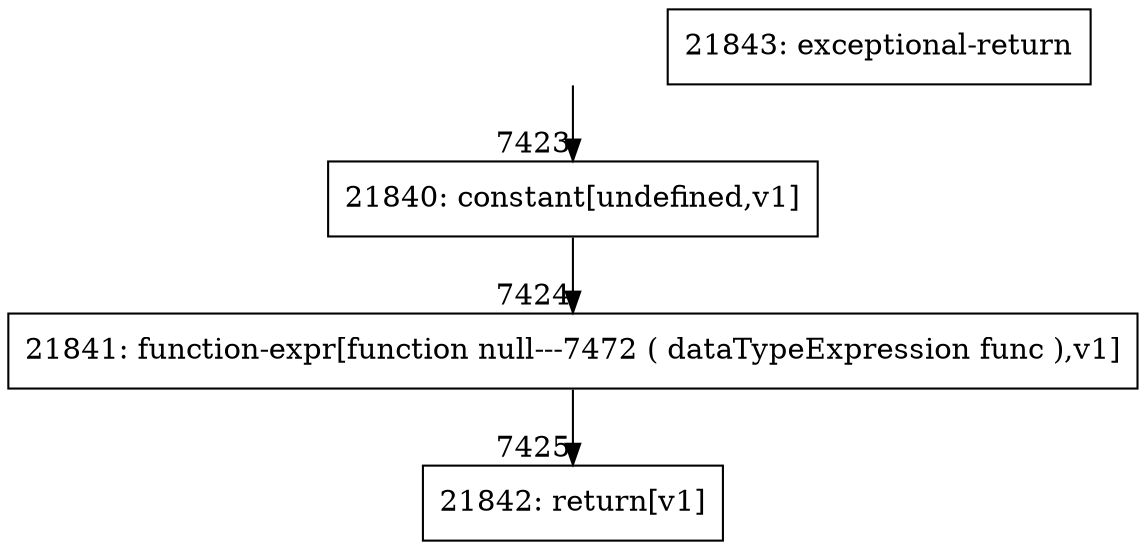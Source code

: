 digraph {
rankdir="TD"
BB_entry467[shape=none,label=""];
BB_entry467 -> BB7423 [tailport=s, headport=n, headlabel="    7423"]
BB7423 [shape=record label="{21840: constant[undefined,v1]}" ] 
BB7423 -> BB7424 [tailport=s, headport=n, headlabel="      7424"]
BB7424 [shape=record label="{21841: function-expr[function null---7472 ( dataTypeExpression func ),v1]}" ] 
BB7424 -> BB7425 [tailport=s, headport=n, headlabel="      7425"]
BB7425 [shape=record label="{21842: return[v1]}" ] 
BB7426 [shape=record label="{21843: exceptional-return}" ] 
}
